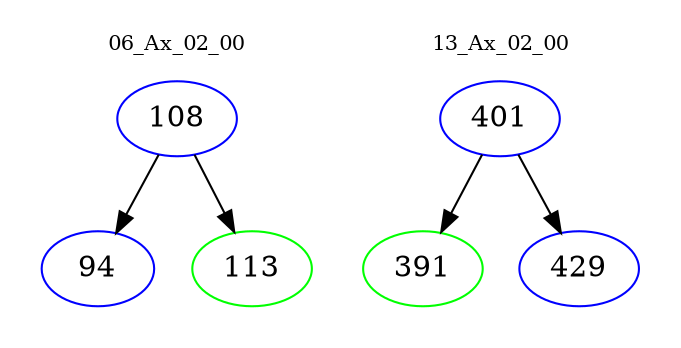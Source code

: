 digraph{
subgraph cluster_0 {
color = white
label = "06_Ax_02_00";
fontsize=10;
T0_108 [label="108", color="blue"]
T0_108 -> T0_94 [color="black"]
T0_94 [label="94", color="blue"]
T0_108 -> T0_113 [color="black"]
T0_113 [label="113", color="green"]
}
subgraph cluster_1 {
color = white
label = "13_Ax_02_00";
fontsize=10;
T1_401 [label="401", color="blue"]
T1_401 -> T1_391 [color="black"]
T1_391 [label="391", color="green"]
T1_401 -> T1_429 [color="black"]
T1_429 [label="429", color="blue"]
}
}
